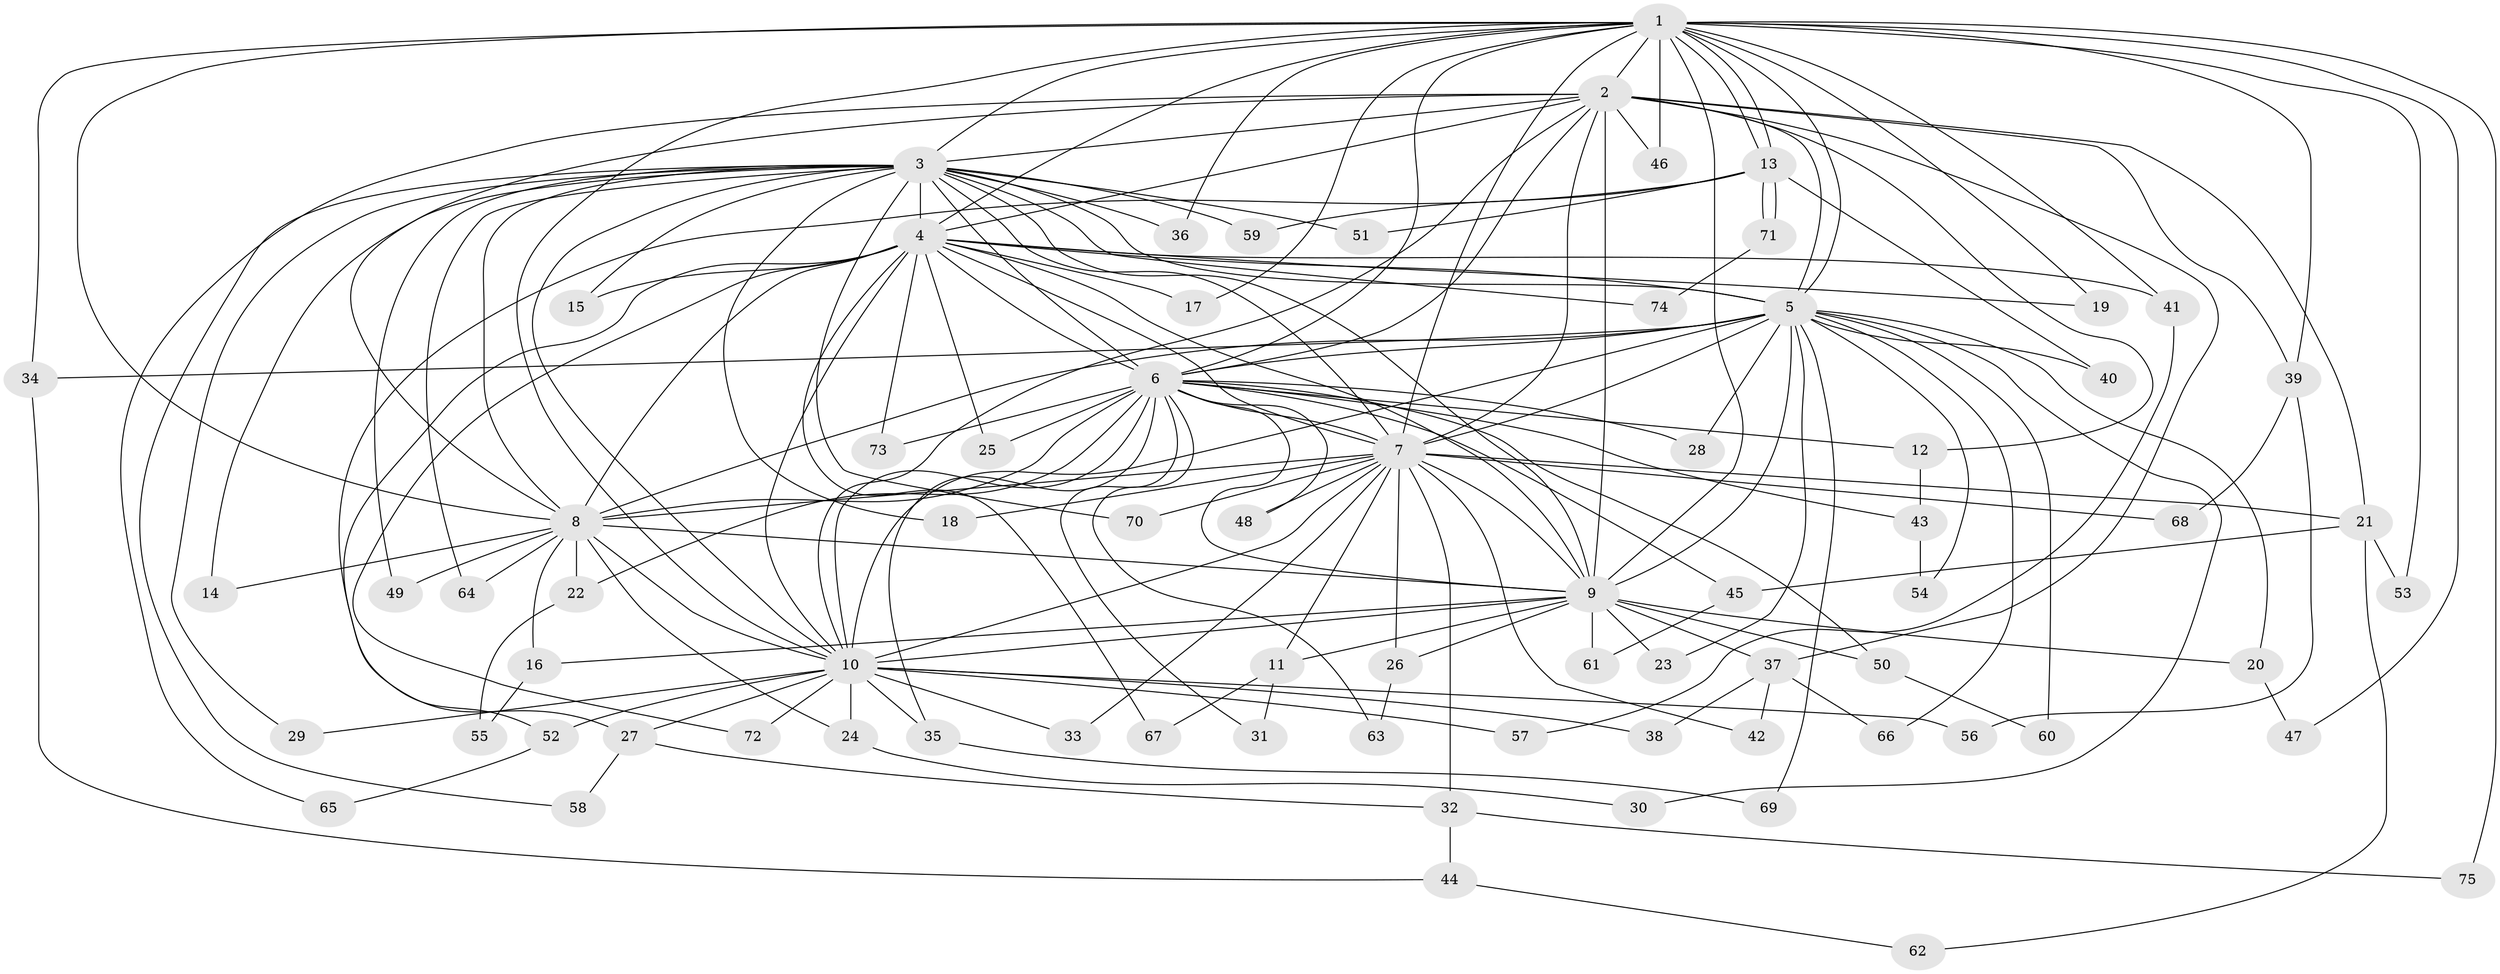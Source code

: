 // coarse degree distribution, {30: 0.019230769230769232, 16: 0.057692307692307696, 18: 0.038461538461538464, 15: 0.038461538461538464, 13: 0.019230769230769232, 4: 0.038461538461538464, 3: 0.25, 7: 0.019230769230769232, 2: 0.4807692307692308, 6: 0.019230769230769232, 5: 0.019230769230769232}
// Generated by graph-tools (version 1.1) at 2025/41/03/06/25 10:41:44]
// undirected, 75 vertices, 175 edges
graph export_dot {
graph [start="1"]
  node [color=gray90,style=filled];
  1;
  2;
  3;
  4;
  5;
  6;
  7;
  8;
  9;
  10;
  11;
  12;
  13;
  14;
  15;
  16;
  17;
  18;
  19;
  20;
  21;
  22;
  23;
  24;
  25;
  26;
  27;
  28;
  29;
  30;
  31;
  32;
  33;
  34;
  35;
  36;
  37;
  38;
  39;
  40;
  41;
  42;
  43;
  44;
  45;
  46;
  47;
  48;
  49;
  50;
  51;
  52;
  53;
  54;
  55;
  56;
  57;
  58;
  59;
  60;
  61;
  62;
  63;
  64;
  65;
  66;
  67;
  68;
  69;
  70;
  71;
  72;
  73;
  74;
  75;
  1 -- 2;
  1 -- 3;
  1 -- 4;
  1 -- 5;
  1 -- 6;
  1 -- 7;
  1 -- 8;
  1 -- 9;
  1 -- 10;
  1 -- 13;
  1 -- 13;
  1 -- 17;
  1 -- 19;
  1 -- 34;
  1 -- 36;
  1 -- 39;
  1 -- 41;
  1 -- 46;
  1 -- 47;
  1 -- 53;
  1 -- 75;
  2 -- 3;
  2 -- 4;
  2 -- 5;
  2 -- 6;
  2 -- 7;
  2 -- 8;
  2 -- 9;
  2 -- 10;
  2 -- 12;
  2 -- 21;
  2 -- 37;
  2 -- 39;
  2 -- 46;
  2 -- 65;
  3 -- 4;
  3 -- 5;
  3 -- 6;
  3 -- 7;
  3 -- 8;
  3 -- 9;
  3 -- 10;
  3 -- 14;
  3 -- 15;
  3 -- 18;
  3 -- 29;
  3 -- 36;
  3 -- 49;
  3 -- 51;
  3 -- 58;
  3 -- 59;
  3 -- 64;
  3 -- 70;
  3 -- 74;
  4 -- 5;
  4 -- 6;
  4 -- 7;
  4 -- 8;
  4 -- 9;
  4 -- 10;
  4 -- 15;
  4 -- 17;
  4 -- 19;
  4 -- 25;
  4 -- 41;
  4 -- 52;
  4 -- 67;
  4 -- 72;
  4 -- 73;
  5 -- 6;
  5 -- 7;
  5 -- 8;
  5 -- 9;
  5 -- 10;
  5 -- 20;
  5 -- 23;
  5 -- 28;
  5 -- 30;
  5 -- 34;
  5 -- 40;
  5 -- 54;
  5 -- 60;
  5 -- 66;
  5 -- 69;
  6 -- 7;
  6 -- 8;
  6 -- 9;
  6 -- 10;
  6 -- 12;
  6 -- 22;
  6 -- 25;
  6 -- 28;
  6 -- 31;
  6 -- 35;
  6 -- 43;
  6 -- 45;
  6 -- 48;
  6 -- 50;
  6 -- 63;
  6 -- 73;
  7 -- 8;
  7 -- 9;
  7 -- 10;
  7 -- 11;
  7 -- 18;
  7 -- 21;
  7 -- 26;
  7 -- 32;
  7 -- 33;
  7 -- 42;
  7 -- 48;
  7 -- 68;
  7 -- 70;
  8 -- 9;
  8 -- 10;
  8 -- 14;
  8 -- 16;
  8 -- 22;
  8 -- 24;
  8 -- 49;
  8 -- 64;
  9 -- 10;
  9 -- 11;
  9 -- 16;
  9 -- 20;
  9 -- 23;
  9 -- 26;
  9 -- 37;
  9 -- 50;
  9 -- 61;
  10 -- 24;
  10 -- 27;
  10 -- 29;
  10 -- 33;
  10 -- 35;
  10 -- 38;
  10 -- 52;
  10 -- 56;
  10 -- 57;
  10 -- 72;
  11 -- 31;
  11 -- 67;
  12 -- 43;
  13 -- 27;
  13 -- 40;
  13 -- 51;
  13 -- 59;
  13 -- 71;
  13 -- 71;
  16 -- 55;
  20 -- 47;
  21 -- 45;
  21 -- 53;
  21 -- 62;
  22 -- 55;
  24 -- 30;
  26 -- 63;
  27 -- 32;
  27 -- 58;
  32 -- 44;
  32 -- 75;
  34 -- 44;
  35 -- 69;
  37 -- 38;
  37 -- 42;
  37 -- 66;
  39 -- 56;
  39 -- 68;
  41 -- 57;
  43 -- 54;
  44 -- 62;
  45 -- 61;
  50 -- 60;
  52 -- 65;
  71 -- 74;
}
